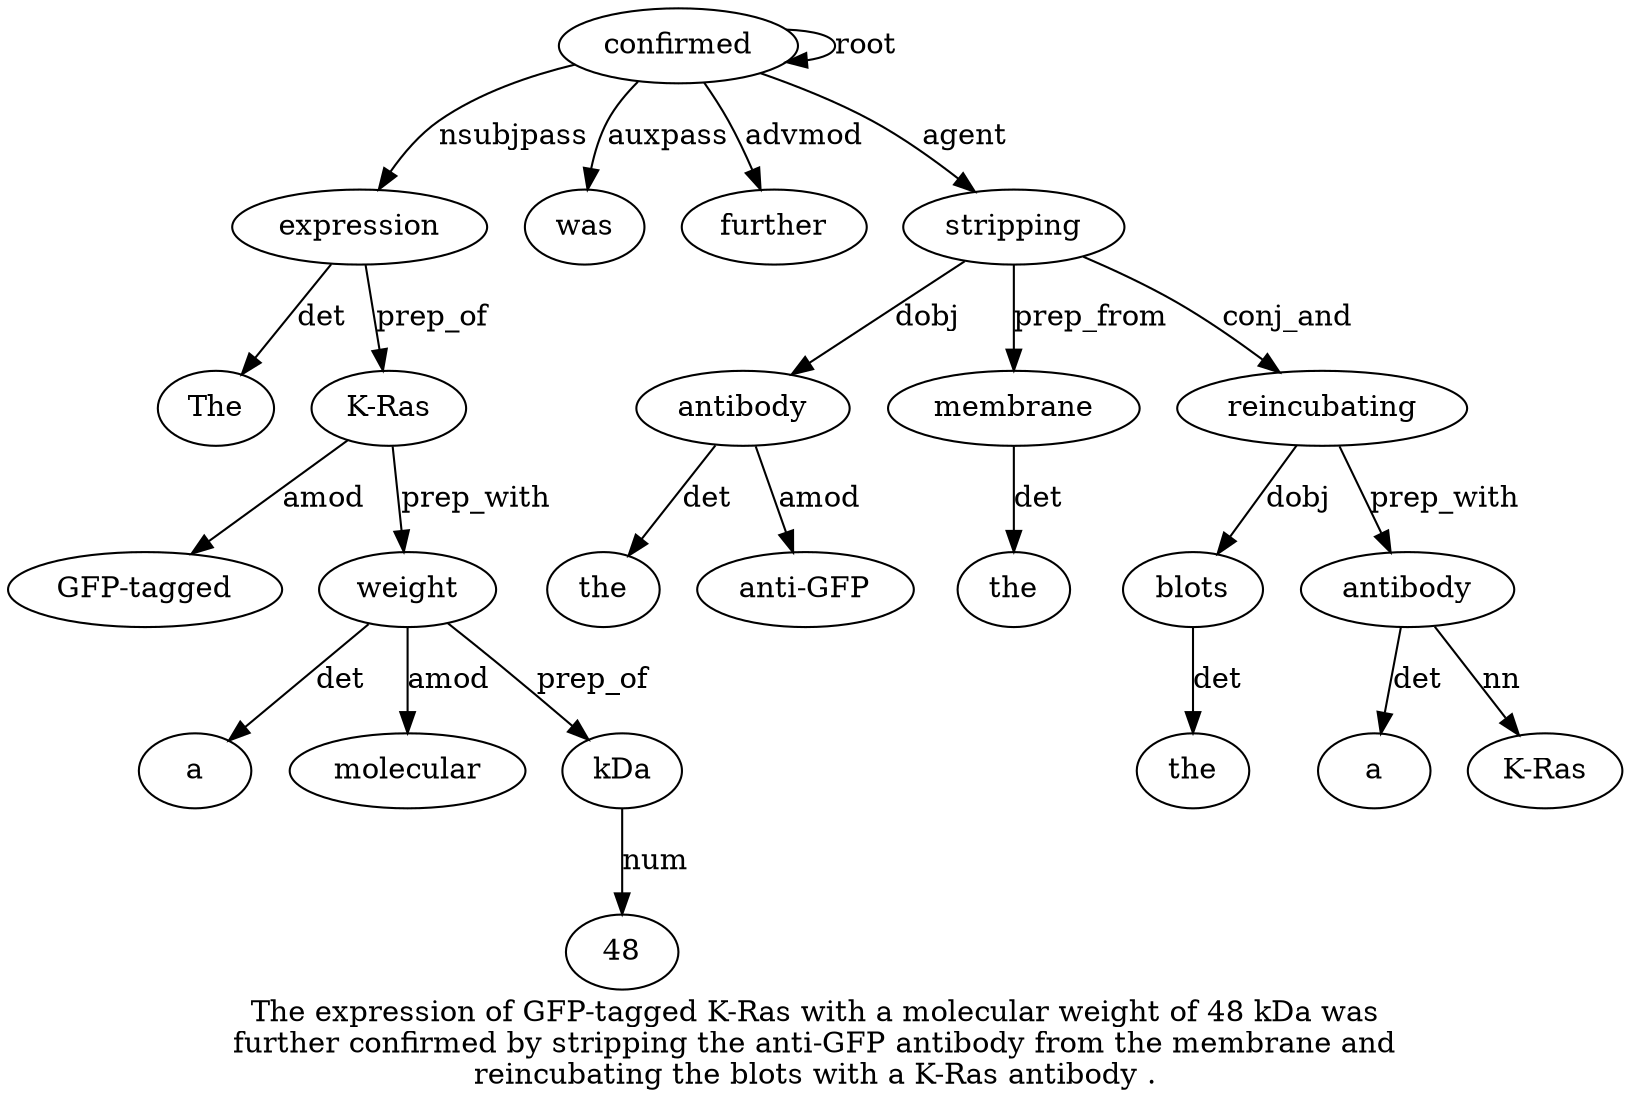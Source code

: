 digraph "The expression of GFP-tagged K-Ras with a molecular weight of 48 kDa was further confirmed by stripping the anti-GFP antibody from the membrane and reincubating the blots with a K-Ras antibody ." {
label="The expression of GFP-tagged K-Ras with a molecular weight of 48 kDa was
further confirmed by stripping the anti-GFP antibody from the membrane and
reincubating the blots with a K-Ras antibody .";
expression2 [style=filled, fillcolor=white, label=expression];
The1 [style=filled, fillcolor=white, label=The];
expression2 -> The1  [label=det];
confirmed15 [style=filled, fillcolor=white, label=confirmed];
confirmed15 -> expression2  [label=nsubjpass];
"K-Ras5" [style=filled, fillcolor=white, label="K-Ras"];
"GFP-tagged4" [style=filled, fillcolor=white, label="GFP-tagged"];
"K-Ras5" -> "GFP-tagged4"  [label=amod];
expression2 -> "K-Ras5"  [label=prep_of];
weight9 [style=filled, fillcolor=white, label=weight];
a7 [style=filled, fillcolor=white, label=a];
weight9 -> a7  [label=det];
molecular8 [style=filled, fillcolor=white, label=molecular];
weight9 -> molecular8  [label=amod];
"K-Ras5" -> weight9  [label=prep_with];
kDa12 [style=filled, fillcolor=white, label=kDa];
4811 [style=filled, fillcolor=white, label=48];
kDa12 -> 4811  [label=num];
weight9 -> kDa12  [label=prep_of];
was13 [style=filled, fillcolor=white, label=was];
confirmed15 -> was13  [label=auxpass];
further14 [style=filled, fillcolor=white, label=further];
confirmed15 -> further14  [label=advmod];
confirmed15 -> confirmed15  [label=root];
stripping17 [style=filled, fillcolor=white, label=stripping];
confirmed15 -> stripping17  [label=agent];
antibody20 [style=filled, fillcolor=white, label=antibody];
the18 [style=filled, fillcolor=white, label=the];
antibody20 -> the18  [label=det];
"anti-GFP19" [style=filled, fillcolor=white, label="anti-GFP"];
antibody20 -> "anti-GFP19"  [label=amod];
stripping17 -> antibody20  [label=dobj];
membrane23 [style=filled, fillcolor=white, label=membrane];
the22 [style=filled, fillcolor=white, label=the];
membrane23 -> the22  [label=det];
stripping17 -> membrane23  [label=prep_from];
reincubating25 [style=filled, fillcolor=white, label=reincubating];
stripping17 -> reincubating25  [label=conj_and];
blots27 [style=filled, fillcolor=white, label=blots];
the26 [style=filled, fillcolor=white, label=the];
blots27 -> the26  [label=det];
reincubating25 -> blots27  [label=dobj];
antibody31 [style=filled, fillcolor=white, label=antibody];
a29 [style=filled, fillcolor=white, label=a];
antibody31 -> a29  [label=det];
"K-Ras30" [style=filled, fillcolor=white, label="K-Ras"];
antibody31 -> "K-Ras30"  [label=nn];
reincubating25 -> antibody31  [label=prep_with];
}
